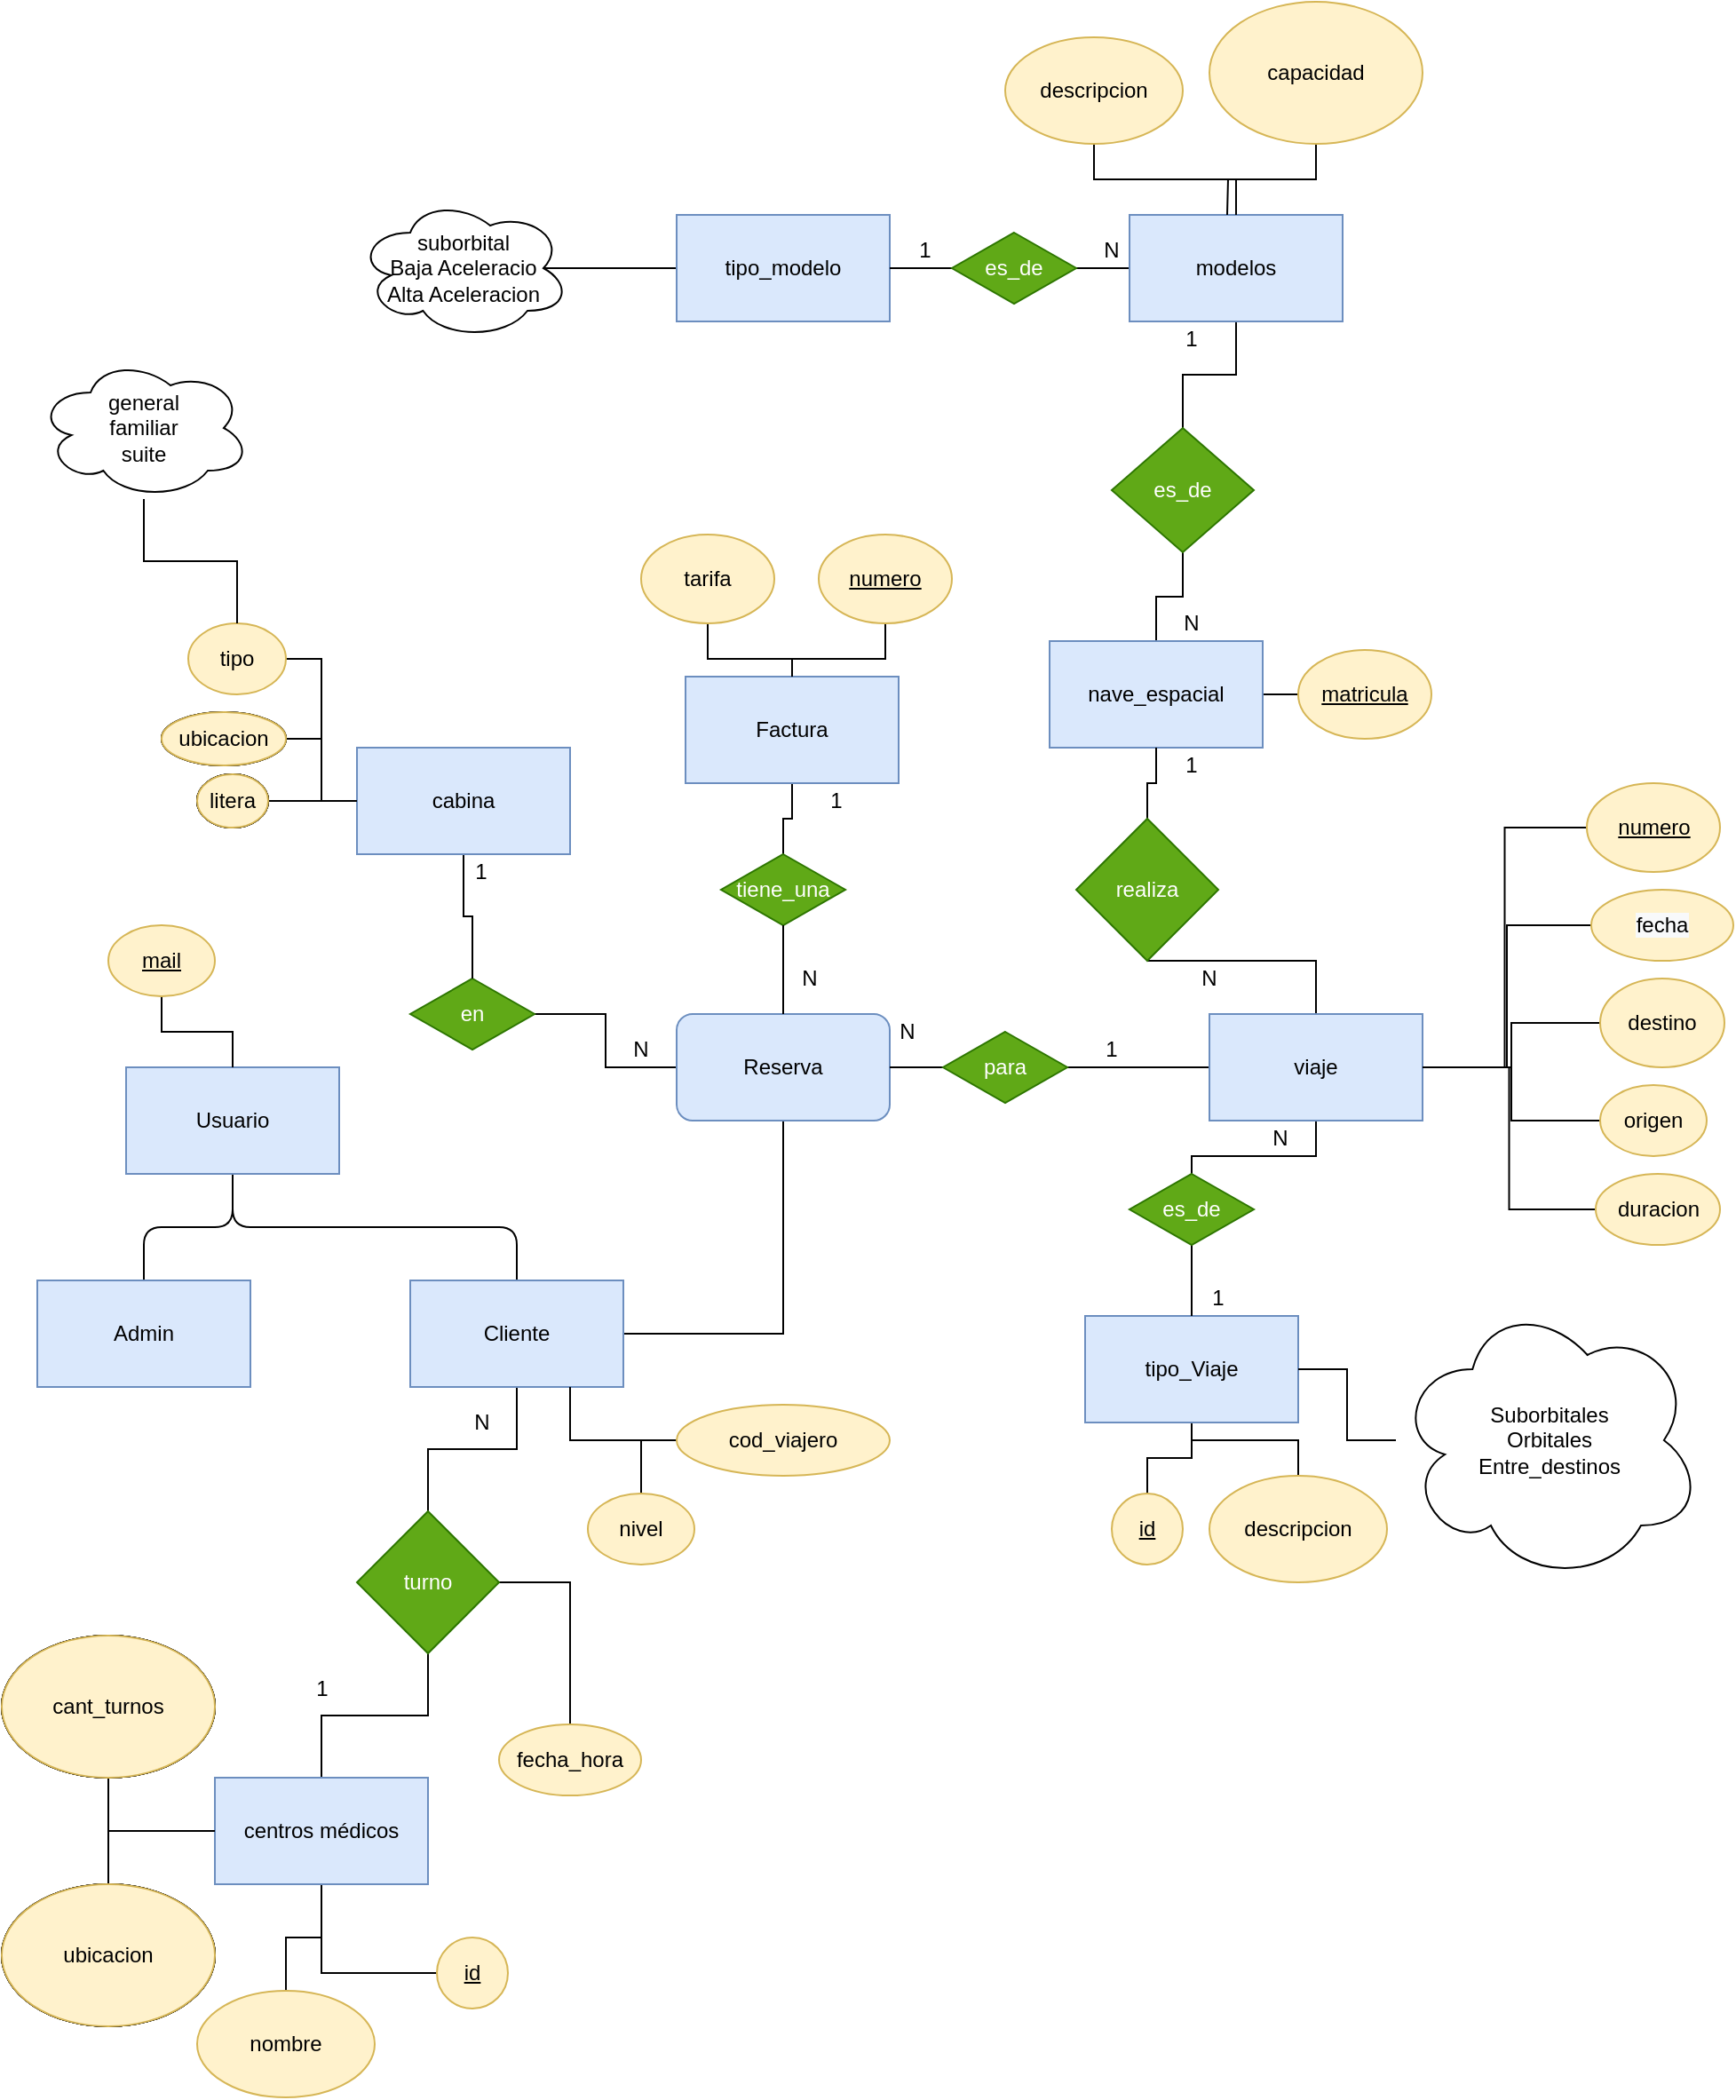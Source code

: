 <mxfile version="15.4.0" type="device"><diagram id="R2lEEEUBdFMjLlhIrx00" name="Page-1"><mxGraphModel dx="1689" dy="2289" grid="1" gridSize="10" guides="1" tooltips="1" connect="1" arrows="1" fold="1" page="1" pageScale="1" pageWidth="850" pageHeight="1100" math="0" shadow="0" extFonts="Permanent Marker^https://fonts.googleapis.com/css?family=Permanent+Marker"><root><mxCell id="0"/><mxCell id="1" parent="0"/><mxCell id="B8T8bs2UyUNcAx32hagl-4" value="Usuario" style="rounded=0;whiteSpace=wrap;html=1;" parent="1" vertex="1"><mxGeometry x="80" y="340" width="120" height="60" as="geometry"/></mxCell><mxCell id="B8T8bs2UyUNcAx32hagl-15" style="edgeStyle=orthogonalEdgeStyle;rounded=0;orthogonalLoop=1;jettySize=auto;html=1;exitX=1;exitY=0.5;exitDx=0;exitDy=0;entryX=0.5;entryY=1;entryDx=0;entryDy=0;startArrow=none;startFill=0;endArrow=none;endFill=0;" parent="1" source="B8T8bs2UyUNcAx32hagl-6" target="40-9V2PoJNubMaqAicuW-30" edge="1"><mxGeometry relative="1" as="geometry"><mxPoint x="500" y="380" as="targetPoint"/></mxGeometry></mxCell><mxCell id="B8T8bs2UyUNcAx32hagl-6" value="Cliente" style="rounded=0;whiteSpace=wrap;html=1;" parent="1" vertex="1"><mxGeometry x="240" y="460" width="120" height="60" as="geometry"/></mxCell><mxCell id="B8T8bs2UyUNcAx32hagl-7" value="Admin" style="rounded=0;whiteSpace=wrap;html=1;" parent="1" vertex="1"><mxGeometry x="30" y="460" width="120" height="60" as="geometry"/></mxCell><mxCell id="B8T8bs2UyUNcAx32hagl-9" value="" style="endArrow=none;html=1;entryX=0.5;entryY=1;entryDx=0;entryDy=0;exitX=0.5;exitY=0;exitDx=0;exitDy=0;edgeStyle=orthogonalEdgeStyle;startArrow=none;startFill=0;endFill=0;" parent="1" source="B8T8bs2UyUNcAx32hagl-6" target="B8T8bs2UyUNcAx32hagl-4" edge="1"><mxGeometry width="50" height="50" relative="1" as="geometry"><mxPoint x="380" y="460" as="sourcePoint"/><mxPoint x="430" y="410" as="targetPoint"/></mxGeometry></mxCell><mxCell id="B8T8bs2UyUNcAx32hagl-10" value="" style="endArrow=none;html=1;entryX=0.5;entryY=1;entryDx=0;entryDy=0;exitX=0.5;exitY=0;exitDx=0;exitDy=0;edgeStyle=orthogonalEdgeStyle;startArrow=none;startFill=0;endFill=0;" parent="1" source="B8T8bs2UyUNcAx32hagl-7" target="B8T8bs2UyUNcAx32hagl-4" edge="1"><mxGeometry width="50" height="50" relative="1" as="geometry"><mxPoint x="240" y="470" as="sourcePoint"/><mxPoint x="220" y="410" as="targetPoint"/></mxGeometry></mxCell><mxCell id="B8T8bs2UyUNcAx32hagl-29" style="edgeStyle=orthogonalEdgeStyle;rounded=0;orthogonalLoop=1;jettySize=auto;html=1;startArrow=none;startFill=0;endArrow=none;endFill=0;entryX=0.5;entryY=0;entryDx=0;entryDy=0;" parent="1" source="B8T8bs2UyUNcAx32hagl-28" target="40-9V2PoJNubMaqAicuW-36" edge="1"><mxGeometry relative="1" as="geometry"><mxPoint x="660" y="70" as="targetPoint"/></mxGeometry></mxCell><mxCell id="B8T8bs2UyUNcAx32hagl-30" style="edgeStyle=orthogonalEdgeStyle;rounded=0;orthogonalLoop=1;jettySize=auto;html=1;entryX=0.5;entryY=1;entryDx=0;entryDy=0;startArrow=none;startFill=0;endArrow=none;endFill=0;" parent="1" source="B8T8bs2UyUNcAx32hagl-28" target="B8T8bs2UyUNcAx32hagl-26" edge="1"><mxGeometry relative="1" as="geometry"/></mxCell><mxCell id="B8T8bs2UyUNcAx32hagl-28" value="es_de" style="rhombus;whiteSpace=wrap;html=1;fillColor=#60a917;strokeColor=#2D7600;fontColor=#ffffff;" parent="1" vertex="1"><mxGeometry x="635" y="-20" width="80" height="70" as="geometry"/></mxCell><mxCell id="B8T8bs2UyUNcAx32hagl-31" value="N" style="text;html=1;strokeColor=none;fillColor=none;align=center;verticalAlign=middle;whiteSpace=wrap;rounded=0;" parent="1" vertex="1"><mxGeometry x="660" y="80" width="40" height="20" as="geometry"/></mxCell><mxCell id="40-9V2PoJNubMaqAicuW-154" value="N" style="text;html=1;strokeColor=none;fillColor=none;align=center;verticalAlign=middle;whiteSpace=wrap;rounded=0;" vertex="1" parent="1"><mxGeometry x="670" y="280" width="40" height="20" as="geometry"/></mxCell><mxCell id="40-9V2PoJNubMaqAicuW-190" value="N" style="text;html=1;strokeColor=none;fillColor=none;align=center;verticalAlign=middle;whiteSpace=wrap;rounded=0;" vertex="1" parent="1"><mxGeometry x="350" y="320" width="40" height="20" as="geometry"/></mxCell><mxCell id="40-9V2PoJNubMaqAicuW-171" value="N" style="text;html=1;strokeColor=none;fillColor=none;align=center;verticalAlign=middle;whiteSpace=wrap;rounded=0;" vertex="1" parent="1"><mxGeometry x="500" y="310" width="40" height="20" as="geometry"/></mxCell><mxCell id="40-9V2PoJNubMaqAicuW-165" value="N" style="text;html=1;strokeColor=none;fillColor=none;align=center;verticalAlign=middle;whiteSpace=wrap;rounded=0;" vertex="1" parent="1"><mxGeometry x="710" y="370" width="40" height="20" as="geometry"/></mxCell><mxCell id="40-9V2PoJNubMaqAicuW-155" value="1" style="text;html=1;strokeColor=none;fillColor=none;align=center;verticalAlign=middle;whiteSpace=wrap;rounded=0;" vertex="1" parent="1"><mxGeometry x="660" y="160" width="40" height="20" as="geometry"/></mxCell><mxCell id="40-9V2PoJNubMaqAicuW-166" value="1" style="text;html=1;strokeColor=none;fillColor=none;align=center;verticalAlign=middle;whiteSpace=wrap;rounded=0;" vertex="1" parent="1"><mxGeometry x="675" y="460" width="40" height="20" as="geometry"/></mxCell><mxCell id="40-9V2PoJNubMaqAicuW-172" value="1" style="text;html=1;strokeColor=none;fillColor=none;align=center;verticalAlign=middle;whiteSpace=wrap;rounded=0;" vertex="1" parent="1"><mxGeometry x="615" y="320" width="40" height="20" as="geometry"/></mxCell><mxCell id="40-9V2PoJNubMaqAicuW-152" value="1" style="text;html=1;strokeColor=none;fillColor=none;align=center;verticalAlign=middle;whiteSpace=wrap;rounded=0;" vertex="1" parent="1"><mxGeometry x="510" y="-130" width="40" height="20" as="geometry"/></mxCell><mxCell id="B8T8bs2UyUNcAx32hagl-51" value="ubicacion" style="ellipse;whiteSpace=wrap;html=1;" parent="1" vertex="1"><mxGeometry x="10" y="800" width="120" height="80" as="geometry"/></mxCell><mxCell id="B8T8bs2UyUNcAx32hagl-52" value="cant_turnos" style="ellipse;whiteSpace=wrap;html=1;" parent="1" vertex="1"><mxGeometry x="10" y="660" width="120" height="80" as="geometry"/></mxCell><mxCell id="B8T8bs2UyUNcAx32hagl-56" style="edgeStyle=orthogonalEdgeStyle;rounded=0;orthogonalLoop=1;jettySize=auto;html=1;entryX=0.5;entryY=1;entryDx=0;entryDy=0;startArrow=none;startFill=0;endArrow=none;endFill=0;exitX=0.5;exitY=0;exitDx=0;exitDy=0;" parent="1" source="40-9V2PoJNubMaqAicuW-109" target="B8T8bs2UyUNcAx32hagl-6" edge="1"><mxGeometry relative="1" as="geometry"><mxPoint x="280" y="620" as="sourcePoint"/></mxGeometry></mxCell><mxCell id="B8T8bs2UyUNcAx32hagl-57" style="edgeStyle=orthogonalEdgeStyle;rounded=0;orthogonalLoop=1;jettySize=auto;html=1;startArrow=none;startFill=0;endArrow=none;endFill=0;entryX=0.5;entryY=0;entryDx=0;entryDy=0;exitX=0.5;exitY=1;exitDx=0;exitDy=0;" parent="1" source="40-9V2PoJNubMaqAicuW-109" target="40-9V2PoJNubMaqAicuW-24" edge="1"><mxGeometry relative="1" as="geometry"><mxPoint x="280" y="700" as="sourcePoint"/><mxPoint x="220" y="740" as="targetPoint"/></mxGeometry></mxCell><mxCell id="B8T8bs2UyUNcAx32hagl-62" style="edgeStyle=orthogonalEdgeStyle;rounded=0;orthogonalLoop=1;jettySize=auto;html=1;entryX=0.75;entryY=1;entryDx=0;entryDy=0;startArrow=none;startFill=0;endArrow=none;endFill=0;exitX=0.5;exitY=0;exitDx=0;exitDy=0;" parent="1" source="40-9V2PoJNubMaqAicuW-100" target="B8T8bs2UyUNcAx32hagl-6" edge="1"><mxGeometry relative="1" as="geometry"><mxPoint x="385" y="600" as="sourcePoint"/></mxGeometry></mxCell><mxCell id="40-9V2PoJNubMaqAicuW-175" style="edgeStyle=orthogonalEdgeStyle;rounded=0;orthogonalLoop=1;jettySize=auto;html=1;entryX=0.5;entryY=1;entryDx=0;entryDy=0;startArrow=none;startFill=0;endArrow=none;endFill=0;" edge="1" parent="1" source="40-9V2PoJNubMaqAicuW-173" target="40-9V2PoJNubMaqAicuW-32"><mxGeometry relative="1" as="geometry"/></mxCell><mxCell id="40-9V2PoJNubMaqAicuW-173" value="descripcion" style="ellipse;whiteSpace=wrap;html=1;fillColor=#fff2cc;strokeColor=#d6b656;" vertex="1" parent="1"><mxGeometry x="690" y="570" width="100" height="60" as="geometry"/></mxCell><mxCell id="40-9V2PoJNubMaqAicuW-178" style="edgeStyle=orthogonalEdgeStyle;rounded=0;orthogonalLoop=1;jettySize=auto;html=1;entryX=0.5;entryY=1;entryDx=0;entryDy=0;startArrow=none;startFill=0;endArrow=none;endFill=0;" edge="1" parent="1" source="40-9V2PoJNubMaqAicuW-177" target="40-9V2PoJNubMaqAicuW-24"><mxGeometry relative="1" as="geometry"/></mxCell><mxCell id="40-9V2PoJNubMaqAicuW-177" value="nombre" style="ellipse;whiteSpace=wrap;html=1;fillColor=#fff2cc;strokeColor=#d6b656;" vertex="1" parent="1"><mxGeometry x="120" y="860" width="100" height="60" as="geometry"/></mxCell><mxCell id="40-9V2PoJNubMaqAicuW-176" style="edgeStyle=orthogonalEdgeStyle;rounded=0;orthogonalLoop=1;jettySize=auto;html=1;entryX=0.5;entryY=1;entryDx=0;entryDy=0;startArrow=none;startFill=0;endArrow=none;endFill=0;" edge="1" parent="1" source="40-9V2PoJNubMaqAicuW-174" target="40-9V2PoJNubMaqAicuW-32"><mxGeometry relative="1" as="geometry"/></mxCell><mxCell id="40-9V2PoJNubMaqAicuW-174" value="id" style="ellipse;whiteSpace=wrap;html=1;fillColor=#fff2cc;strokeColor=#d6b656;fontStyle=4" vertex="1" parent="1"><mxGeometry x="635" y="580" width="40" height="40" as="geometry"/></mxCell><mxCell id="40-9V2PoJNubMaqAicuW-180" style="edgeStyle=orthogonalEdgeStyle;rounded=0;orthogonalLoop=1;jettySize=auto;html=1;entryX=0.5;entryY=1;entryDx=0;entryDy=0;startArrow=none;startFill=0;endArrow=none;endFill=0;" edge="1" parent="1" source="40-9V2PoJNubMaqAicuW-179" target="40-9V2PoJNubMaqAicuW-24"><mxGeometry relative="1" as="geometry"/></mxCell><mxCell id="40-9V2PoJNubMaqAicuW-179" value="id" style="ellipse;whiteSpace=wrap;html=1;fillColor=#fff2cc;strokeColor=#d6b656;fontStyle=4" vertex="1" parent="1"><mxGeometry x="255" y="830" width="40" height="40" as="geometry"/></mxCell><mxCell id="40-9V2PoJNubMaqAicuW-116" style="edgeStyle=orthogonalEdgeStyle;rounded=0;orthogonalLoop=1;jettySize=auto;html=1;entryX=1;entryY=0.5;entryDx=0;entryDy=0;startArrow=none;startFill=0;endArrow=none;endFill=0;" edge="1" parent="1" source="B8T8bs2UyUNcAx32hagl-77" target="40-9V2PoJNubMaqAicuW-36"><mxGeometry relative="1" as="geometry"/></mxCell><mxCell id="B8T8bs2UyUNcAx32hagl-77" value="matricula" style="ellipse;whiteSpace=wrap;html=1;fontStyle=4;fillColor=#fff2cc;strokeColor=#d6b656;" parent="1" vertex="1"><mxGeometry x="740" y="105" width="75" height="50" as="geometry"/></mxCell><mxCell id="40-9V2PoJNubMaqAicuW-22" value="Admin" style="rounded=0;whiteSpace=wrap;html=1;" vertex="1" parent="1"><mxGeometry x="30" y="460" width="120" height="60" as="geometry"/></mxCell><mxCell id="40-9V2PoJNubMaqAicuW-23" value="Cliente" style="rounded=0;whiteSpace=wrap;html=1;" vertex="1" parent="1"><mxGeometry x="240" y="460" width="120" height="60" as="geometry"/></mxCell><mxCell id="40-9V2PoJNubMaqAicuW-24" value="&#10;&#10;centros médicos&#10;&#10;" style="rounded=0;whiteSpace=wrap;html=1;fillColor=#dae8fc;strokeColor=#6c8ebf;" vertex="1" parent="1"><mxGeometry x="130" y="740" width="120" height="60" as="geometry"/></mxCell><mxCell id="40-9V2PoJNubMaqAicuW-25" value="Admin" style="rounded=0;whiteSpace=wrap;html=1;fillColor=#dae8fc;strokeColor=#6c8ebf;" vertex="1" parent="1"><mxGeometry x="30" y="460" width="120" height="60" as="geometry"/></mxCell><mxCell id="40-9V2PoJNubMaqAicuW-26" value="Cliente" style="rounded=0;whiteSpace=wrap;html=1;fillColor=#dae8fc;strokeColor=#6c8ebf;" vertex="1" parent="1"><mxGeometry x="240" y="460" width="120" height="60" as="geometry"/></mxCell><mxCell id="40-9V2PoJNubMaqAicuW-27" value="Usuario" style="rounded=0;whiteSpace=wrap;html=1;fillColor=#dae8fc;strokeColor=#6c8ebf;" vertex="1" parent="1"><mxGeometry x="80" y="340" width="120" height="60" as="geometry"/></mxCell><mxCell id="40-9V2PoJNubMaqAicuW-162" style="edgeStyle=orthogonalEdgeStyle;rounded=0;orthogonalLoop=1;jettySize=auto;html=1;entryX=0.875;entryY=0.5;entryDx=0;entryDy=0;entryPerimeter=0;startArrow=none;startFill=0;endArrow=none;endFill=0;" edge="1" parent="1" source="40-9V2PoJNubMaqAicuW-147" target="40-9V2PoJNubMaqAicuW-161"><mxGeometry relative="1" as="geometry"/></mxCell><mxCell id="40-9V2PoJNubMaqAicuW-147" value="tipo_modelo" style="rounded=0;whiteSpace=wrap;html=1;fillColor=#dae8fc;strokeColor=#6c8ebf;" vertex="1" parent="1"><mxGeometry x="390" y="-140" width="120" height="60" as="geometry"/></mxCell><mxCell id="40-9V2PoJNubMaqAicuW-189" style="edgeStyle=orthogonalEdgeStyle;rounded=0;orthogonalLoop=1;jettySize=auto;html=1;startArrow=none;startFill=0;endArrow=none;endFill=0;" edge="1" parent="1" source="40-9V2PoJNubMaqAicuW-30" target="40-9V2PoJNubMaqAicuW-187"><mxGeometry relative="1" as="geometry"/></mxCell><mxCell id="40-9V2PoJNubMaqAicuW-30" value="Reserva" style="rounded=1;whiteSpace=wrap;html=1;fillColor=#dae8fc;strokeColor=#6c8ebf;" vertex="1" parent="1"><mxGeometry x="390" y="310" width="120" height="60" as="geometry"/></mxCell><mxCell id="40-9V2PoJNubMaqAicuW-32" value="tipo_Viaje" style="rounded=0;whiteSpace=wrap;html=1;fillColor=#dae8fc;strokeColor=#6c8ebf;" vertex="1" parent="1"><mxGeometry x="620" y="480" width="120" height="60" as="geometry"/></mxCell><mxCell id="40-9V2PoJNubMaqAicuW-36" value="nave_espacial" style="rounded=0;whiteSpace=wrap;html=1;fillColor=#dae8fc;strokeColor=#6c8ebf;" vertex="1" parent="1"><mxGeometry x="600" y="100" width="120" height="60" as="geometry"/></mxCell><mxCell id="40-9V2PoJNubMaqAicuW-52" value="cant_turnos" style="ellipse;whiteSpace=wrap;html=1;" vertex="1" parent="1"><mxGeometry x="10" y="660" width="120" height="80" as="geometry"/></mxCell><mxCell id="40-9V2PoJNubMaqAicuW-53" value="ubicacion" style="ellipse;whiteSpace=wrap;html=1;" vertex="1" parent="1"><mxGeometry x="10" y="800" width="120" height="80" as="geometry"/></mxCell><mxCell id="40-9V2PoJNubMaqAicuW-64" value="cant_turnos" style="ellipse;whiteSpace=wrap;html=1;" vertex="1" parent="1"><mxGeometry x="10" y="660" width="120" height="80" as="geometry"/></mxCell><mxCell id="40-9V2PoJNubMaqAicuW-65" value="ubicacion" style="ellipse;whiteSpace=wrap;html=1;" vertex="1" parent="1"><mxGeometry x="10" y="800" width="120" height="80" as="geometry"/></mxCell><mxCell id="40-9V2PoJNubMaqAicuW-76" value="cant_turnos" style="ellipse;whiteSpace=wrap;html=1;" vertex="1" parent="1"><mxGeometry x="10" y="660" width="120" height="80" as="geometry"/></mxCell><mxCell id="40-9V2PoJNubMaqAicuW-77" value="ubicacion" style="ellipse;whiteSpace=wrap;html=1;" vertex="1" parent="1"><mxGeometry x="10" y="800" width="120" height="80" as="geometry"/></mxCell><mxCell id="40-9V2PoJNubMaqAicuW-89" value="cant_turnos" style="ellipse;whiteSpace=wrap;html=1;" vertex="1" parent="1"><mxGeometry x="10" y="660" width="120" height="80" as="geometry"/></mxCell><mxCell id="40-9V2PoJNubMaqAicuW-90" value="ubicacion" style="ellipse;whiteSpace=wrap;html=1;" vertex="1" parent="1"><mxGeometry x="10" y="800" width="120" height="80" as="geometry"/></mxCell><mxCell id="40-9V2PoJNubMaqAicuW-126" style="edgeStyle=orthogonalEdgeStyle;rounded=0;orthogonalLoop=1;jettySize=auto;html=1;entryX=1;entryY=0.5;entryDx=0;entryDy=0;startArrow=none;startFill=0;endArrow=none;endFill=0;" edge="1" parent="1" source="40-9V2PoJNubMaqAicuW-99" target="40-9V2PoJNubMaqAicuW-109"><mxGeometry relative="1" as="geometry"/></mxCell><mxCell id="40-9V2PoJNubMaqAicuW-99" value="fecha_hora" style="ellipse;whiteSpace=wrap;html=1;fillColor=#fff2cc;strokeColor=#d6b656;" vertex="1" parent="1"><mxGeometry x="290" y="710" width="80" height="40" as="geometry"/></mxCell><mxCell id="40-9V2PoJNubMaqAicuW-100" value="nivel" style="ellipse;whiteSpace=wrap;html=1;fillColor=#fff2cc;strokeColor=#d6b656;" vertex="1" parent="1"><mxGeometry x="340" y="580" width="60" height="40" as="geometry"/></mxCell><mxCell id="40-9V2PoJNubMaqAicuW-127" style="edgeStyle=orthogonalEdgeStyle;rounded=0;orthogonalLoop=1;jettySize=auto;html=1;entryX=0.75;entryY=1;entryDx=0;entryDy=0;startArrow=none;startFill=0;endArrow=none;endFill=0;" edge="1" parent="1" source="40-9V2PoJNubMaqAicuW-101" target="40-9V2PoJNubMaqAicuW-26"><mxGeometry relative="1" as="geometry"/></mxCell><mxCell id="40-9V2PoJNubMaqAicuW-101" value="cod_viajero" style="ellipse;whiteSpace=wrap;html=1;fillColor=#fff2cc;strokeColor=#d6b656;" vertex="1" parent="1"><mxGeometry x="390" y="530" width="120" height="40" as="geometry"/></mxCell><mxCell id="40-9V2PoJNubMaqAicuW-123" style="edgeStyle=orthogonalEdgeStyle;rounded=0;orthogonalLoop=1;jettySize=auto;html=1;entryX=0;entryY=0.5;entryDx=0;entryDy=0;startArrow=none;startFill=0;endArrow=none;endFill=0;" edge="1" parent="1" source="40-9V2PoJNubMaqAicuW-102" target="40-9V2PoJNubMaqAicuW-24"><mxGeometry relative="1" as="geometry"/></mxCell><mxCell id="40-9V2PoJNubMaqAicuW-102" value="cant_turnos" style="ellipse;whiteSpace=wrap;html=1;fillColor=#fff2cc;strokeColor=#d6b656;" vertex="1" parent="1"><mxGeometry x="10" y="660" width="120" height="80" as="geometry"/></mxCell><mxCell id="40-9V2PoJNubMaqAicuW-122" style="edgeStyle=orthogonalEdgeStyle;rounded=0;orthogonalLoop=1;jettySize=auto;html=1;entryX=0;entryY=0.5;entryDx=0;entryDy=0;startArrow=none;startFill=0;endArrow=none;endFill=0;" edge="1" parent="1" source="40-9V2PoJNubMaqAicuW-103" target="40-9V2PoJNubMaqAicuW-24"><mxGeometry relative="1" as="geometry"/></mxCell><mxCell id="40-9V2PoJNubMaqAicuW-103" value="ubicacion" style="ellipse;whiteSpace=wrap;html=1;fillColor=#fff2cc;strokeColor=#d6b656;" vertex="1" parent="1"><mxGeometry x="10" y="800" width="120" height="80" as="geometry"/></mxCell><mxCell id="40-9V2PoJNubMaqAicuW-128" style="edgeStyle=orthogonalEdgeStyle;rounded=0;orthogonalLoop=1;jettySize=auto;html=1;startArrow=none;startFill=0;endArrow=none;endFill=0;" edge="1" parent="1" source="40-9V2PoJNubMaqAicuW-104" target="40-9V2PoJNubMaqAicuW-27"><mxGeometry relative="1" as="geometry"/></mxCell><mxCell id="40-9V2PoJNubMaqAicuW-104" value="mail" style="ellipse;whiteSpace=wrap;html=1;fillColor=#fff2cc;strokeColor=#d6b656;fontStyle=4" vertex="1" parent="1"><mxGeometry x="70" y="260" width="60" height="40" as="geometry"/></mxCell><mxCell id="40-9V2PoJNubMaqAicuW-109" value="turno" style="rhombus;whiteSpace=wrap;html=1;fillColor=#60a917;strokeColor=#2D7600;fontColor=#ffffff;" vertex="1" parent="1"><mxGeometry x="210" y="590" width="80" height="80" as="geometry"/></mxCell><mxCell id="40-9V2PoJNubMaqAicuW-143" style="edgeStyle=orthogonalEdgeStyle;rounded=0;orthogonalLoop=1;jettySize=auto;html=1;entryX=0.5;entryY=1;entryDx=0;entryDy=0;startArrow=none;startFill=0;endArrow=none;endFill=0;" edge="1" parent="1" source="40-9V2PoJNubMaqAicuW-110" target="40-9V2PoJNubMaqAicuW-31"><mxGeometry relative="1" as="geometry"><Array as="points"><mxPoint x="680" y="390"/><mxPoint x="750" y="390"/></Array></mxGeometry></mxCell><mxCell id="40-9V2PoJNubMaqAicuW-145" style="edgeStyle=orthogonalEdgeStyle;rounded=0;orthogonalLoop=1;jettySize=auto;html=1;entryX=0.5;entryY=0;entryDx=0;entryDy=0;startArrow=none;startFill=0;endArrow=none;endFill=0;" edge="1" parent="1" source="40-9V2PoJNubMaqAicuW-110" target="40-9V2PoJNubMaqAicuW-32"><mxGeometry relative="1" as="geometry"/></mxCell><mxCell id="40-9V2PoJNubMaqAicuW-110" value="es_de" style="rhombus;whiteSpace=wrap;html=1;fillColor=#60a917;strokeColor=#2D7600;fontColor=#ffffff;" vertex="1" parent="1"><mxGeometry x="645" y="400" width="70" height="40" as="geometry"/></mxCell><mxCell id="40-9V2PoJNubMaqAicuW-194" style="edgeStyle=orthogonalEdgeStyle;rounded=0;orthogonalLoop=1;jettySize=auto;html=1;entryX=0.5;entryY=1;entryDx=0;entryDy=0;startArrow=none;startFill=0;endArrow=none;endFill=0;" edge="1" parent="1" source="40-9V2PoJNubMaqAicuW-193" target="40-9V2PoJNubMaqAicuW-29"><mxGeometry relative="1" as="geometry"/></mxCell><mxCell id="40-9V2PoJNubMaqAicuW-193" value="tiene_una" style="rhombus;whiteSpace=wrap;html=1;fillColor=#60a917;strokeColor=#2D7600;fontColor=#ffffff;" vertex="1" parent="1"><mxGeometry x="415" y="220" width="70" height="40" as="geometry"/></mxCell><mxCell id="40-9V2PoJNubMaqAicuW-187" value="en" style="rhombus;whiteSpace=wrap;html=1;fillColor=#60a917;strokeColor=#2D7600;fontColor=#ffffff;" vertex="1" parent="1"><mxGeometry x="240" y="290" width="70" height="40" as="geometry"/></mxCell><mxCell id="40-9V2PoJNubMaqAicuW-168" style="edgeStyle=orthogonalEdgeStyle;rounded=0;orthogonalLoop=1;jettySize=auto;html=1;entryX=1;entryY=0.5;entryDx=0;entryDy=0;startArrow=none;startFill=0;endArrow=none;endFill=0;" edge="1" parent="1" source="40-9V2PoJNubMaqAicuW-167" target="40-9V2PoJNubMaqAicuW-30"><mxGeometry relative="1" as="geometry"/></mxCell><mxCell id="40-9V2PoJNubMaqAicuW-170" style="edgeStyle=orthogonalEdgeStyle;rounded=0;orthogonalLoop=1;jettySize=auto;html=1;entryX=0;entryY=0.5;entryDx=0;entryDy=0;startArrow=none;startFill=0;endArrow=none;endFill=0;" edge="1" parent="1" source="40-9V2PoJNubMaqAicuW-167" target="40-9V2PoJNubMaqAicuW-31"><mxGeometry relative="1" as="geometry"/></mxCell><mxCell id="40-9V2PoJNubMaqAicuW-167" value="para" style="rhombus;whiteSpace=wrap;html=1;fillColor=#60a917;strokeColor=#2D7600;fontColor=#ffffff;" vertex="1" parent="1"><mxGeometry x="540" y="320" width="70" height="40" as="geometry"/></mxCell><mxCell id="40-9V2PoJNubMaqAicuW-149" style="edgeStyle=orthogonalEdgeStyle;rounded=0;orthogonalLoop=1;jettySize=auto;html=1;entryX=0;entryY=0.5;entryDx=0;entryDy=0;startArrow=none;startFill=0;endArrow=none;endFill=0;" edge="1" parent="1" source="40-9V2PoJNubMaqAicuW-148" target="B8T8bs2UyUNcAx32hagl-26"><mxGeometry relative="1" as="geometry"/></mxCell><mxCell id="40-9V2PoJNubMaqAicuW-150" style="edgeStyle=orthogonalEdgeStyle;rounded=0;orthogonalLoop=1;jettySize=auto;html=1;startArrow=none;startFill=0;endArrow=none;endFill=0;" edge="1" parent="1" source="40-9V2PoJNubMaqAicuW-148" target="40-9V2PoJNubMaqAicuW-147"><mxGeometry relative="1" as="geometry"/></mxCell><mxCell id="40-9V2PoJNubMaqAicuW-148" value="es_de" style="rhombus;whiteSpace=wrap;html=1;fillColor=#60a917;strokeColor=#2D7600;fontColor=#ffffff;" vertex="1" parent="1"><mxGeometry x="545" y="-130" width="70" height="40" as="geometry"/></mxCell><mxCell id="40-9V2PoJNubMaqAicuW-114" style="edgeStyle=orthogonalEdgeStyle;rounded=0;orthogonalLoop=1;jettySize=auto;html=1;entryX=0.5;entryY=0;entryDx=0;entryDy=0;startArrow=none;startFill=0;endArrow=none;endFill=0;" edge="1" parent="1" source="40-9V2PoJNubMaqAicuW-111" target="40-9V2PoJNubMaqAicuW-31"><mxGeometry relative="1" as="geometry"><Array as="points"><mxPoint x="750" y="280"/></Array></mxGeometry></mxCell><mxCell id="40-9V2PoJNubMaqAicuW-115" style="edgeStyle=orthogonalEdgeStyle;rounded=0;orthogonalLoop=1;jettySize=auto;html=1;entryX=0.5;entryY=1;entryDx=0;entryDy=0;startArrow=none;startFill=0;endArrow=none;endFill=0;" edge="1" parent="1" source="40-9V2PoJNubMaqAicuW-111" target="40-9V2PoJNubMaqAicuW-36"><mxGeometry relative="1" as="geometry"/></mxCell><mxCell id="40-9V2PoJNubMaqAicuW-111" value="realiza" style="rhombus;whiteSpace=wrap;html=1;fillColor=#60a917;strokeColor=#2D7600;fontColor=#ffffff;" vertex="1" parent="1"><mxGeometry x="615" y="200" width="80" height="80" as="geometry"/></mxCell><mxCell id="40-9V2PoJNubMaqAicuW-124" value="1" style="text;html=1;align=center;verticalAlign=middle;resizable=0;points=[];autosize=1;strokeColor=none;fillColor=none;" vertex="1" parent="1"><mxGeometry x="180" y="680" width="20" height="20" as="geometry"/></mxCell><mxCell id="40-9V2PoJNubMaqAicuW-125" value="N" style="text;html=1;align=center;verticalAlign=middle;resizable=0;points=[];autosize=1;strokeColor=none;fillColor=none;" vertex="1" parent="1"><mxGeometry x="270" y="530" width="20" height="20" as="geometry"/></mxCell><mxCell id="40-9V2PoJNubMaqAicuW-161" value="suborbital&lt;br&gt;Baja Aceleracio&lt;br&gt;Alta Aceleracion" style="ellipse;shape=cloud;whiteSpace=wrap;html=1;fillColor=#FFFFFF;" vertex="1" parent="1"><mxGeometry x="210" y="-150" width="120" height="80" as="geometry"/></mxCell><mxCell id="40-9V2PoJNubMaqAicuW-164" style="edgeStyle=orthogonalEdgeStyle;rounded=0;orthogonalLoop=1;jettySize=auto;html=1;startArrow=none;startFill=0;endArrow=none;endFill=0;" edge="1" parent="1" source="40-9V2PoJNubMaqAicuW-163" target="40-9V2PoJNubMaqAicuW-32"><mxGeometry relative="1" as="geometry"/></mxCell><mxCell id="40-9V2PoJNubMaqAicuW-163" value="Suborbitales&lt;br&gt;Orbitales&lt;br&gt;Entre_destinos" style="ellipse;shape=cloud;whiteSpace=wrap;html=1;fillColor=#FFFFFF;" vertex="1" parent="1"><mxGeometry x="795" y="470" width="172.5" height="160" as="geometry"/></mxCell><mxCell id="40-9V2PoJNubMaqAicuW-188" style="edgeStyle=orthogonalEdgeStyle;rounded=0;orthogonalLoop=1;jettySize=auto;html=1;startArrow=none;startFill=0;endArrow=none;endFill=0;" edge="1" parent="1" source="40-9V2PoJNubMaqAicuW-28" target="40-9V2PoJNubMaqAicuW-187"><mxGeometry relative="1" as="geometry"/></mxCell><mxCell id="40-9V2PoJNubMaqAicuW-195" value="N" style="text;html=1;strokeColor=none;fillColor=none;align=center;verticalAlign=middle;whiteSpace=wrap;rounded=0;" vertex="1" parent="1"><mxGeometry x="445" y="280" width="40" height="20" as="geometry"/></mxCell><mxCell id="40-9V2PoJNubMaqAicuW-197" value="" style="edgeStyle=orthogonalEdgeStyle;rounded=0;orthogonalLoop=1;jettySize=auto;html=1;exitX=0.5;exitY=0;exitDx=0;exitDy=0;startArrow=none;startFill=0;endArrow=none;endFill=0;entryX=0.5;entryY=1;entryDx=0;entryDy=0;" edge="1" parent="1" source="40-9V2PoJNubMaqAicuW-30" target="40-9V2PoJNubMaqAicuW-193"><mxGeometry relative="1" as="geometry"><mxPoint x="450" y="310" as="sourcePoint"/><mxPoint x="450" y="260" as="targetPoint"/></mxGeometry></mxCell><mxCell id="40-9V2PoJNubMaqAicuW-198" value="" style="group" vertex="1" connectable="0" parent="1"><mxGeometry x="370" y="40" width="175" height="170" as="geometry"/></mxCell><mxCell id="40-9V2PoJNubMaqAicuW-196" value="1" style="text;html=1;strokeColor=none;fillColor=none;align=center;verticalAlign=middle;whiteSpace=wrap;rounded=0;" vertex="1" parent="40-9V2PoJNubMaqAicuW-198"><mxGeometry x="90" y="140" width="40" height="20" as="geometry"/></mxCell><mxCell id="40-9V2PoJNubMaqAicuW-29" value="Factura" style="rounded=0;whiteSpace=wrap;html=1;fillColor=#dae8fc;strokeColor=#6c8ebf;" vertex="1" parent="40-9V2PoJNubMaqAicuW-198"><mxGeometry x="25" y="80" width="120" height="60" as="geometry"/></mxCell><mxCell id="40-9V2PoJNubMaqAicuW-129" style="edgeStyle=orthogonalEdgeStyle;rounded=0;orthogonalLoop=1;jettySize=auto;html=1;entryX=0.5;entryY=0;entryDx=0;entryDy=0;startArrow=none;startFill=0;endArrow=none;endFill=0;" edge="1" parent="40-9V2PoJNubMaqAicuW-198" source="40-9V2PoJNubMaqAicuW-108" target="40-9V2PoJNubMaqAicuW-29"><mxGeometry as="geometry"/></mxCell><mxCell id="40-9V2PoJNubMaqAicuW-108" value="tarifa" style="ellipse;whiteSpace=wrap;html=1;rounded=0;fillColor=#fff2cc;strokeColor=#d6b656;" vertex="1" parent="40-9V2PoJNubMaqAicuW-198"><mxGeometry width="75" height="50" as="geometry"/></mxCell><mxCell id="40-9V2PoJNubMaqAicuW-134" style="edgeStyle=orthogonalEdgeStyle;rounded=0;orthogonalLoop=1;jettySize=auto;html=1;entryX=0.5;entryY=0;entryDx=0;entryDy=0;startArrow=none;startFill=0;endArrow=none;endFill=0;" edge="1" parent="40-9V2PoJNubMaqAicuW-198" source="40-9V2PoJNubMaqAicuW-133" target="40-9V2PoJNubMaqAicuW-29"><mxGeometry as="geometry"/></mxCell><mxCell id="40-9V2PoJNubMaqAicuW-133" value="numero" style="ellipse;whiteSpace=wrap;html=1;rounded=0;fillColor=#fff2cc;strokeColor=#d6b656;fontStyle=4" vertex="1" parent="40-9V2PoJNubMaqAicuW-198"><mxGeometry x="100" width="75" height="50" as="geometry"/></mxCell><mxCell id="40-9V2PoJNubMaqAicuW-199" value="" style="group" vertex="1" connectable="0" parent="1"><mxGeometry x="30" y="-60" width="300" height="300" as="geometry"/></mxCell><mxCell id="40-9V2PoJNubMaqAicuW-191" value="1" style="text;html=1;strokeColor=none;fillColor=none;align=center;verticalAlign=middle;whiteSpace=wrap;rounded=0;" vertex="1" parent="40-9V2PoJNubMaqAicuW-199"><mxGeometry x="230" y="280" width="40" height="20" as="geometry"/></mxCell><mxCell id="B8T8bs2UyUNcAx32hagl-100" value="ubicacion" style="ellipse;whiteSpace=wrap;html=1;" parent="40-9V2PoJNubMaqAicuW-199" vertex="1"><mxGeometry x="70" y="200" width="70" height="30" as="geometry"/></mxCell><mxCell id="B8T8bs2UyUNcAx32hagl-101" value="litera" style="ellipse;whiteSpace=wrap;html=1;" parent="40-9V2PoJNubMaqAicuW-199" vertex="1"><mxGeometry x="90" y="235" width="40" height="30" as="geometry"/></mxCell><mxCell id="B8T8bs2UyUNcAx32hagl-95" value="cabina" style="rounded=0;whiteSpace=wrap;html=1;" parent="40-9V2PoJNubMaqAicuW-199" vertex="1"><mxGeometry x="180" y="220" width="120" height="60" as="geometry"/></mxCell><mxCell id="B8T8bs2UyUNcAx32hagl-103" style="edgeStyle=orthogonalEdgeStyle;rounded=0;orthogonalLoop=1;jettySize=auto;html=1;entryX=0;entryY=0.5;entryDx=0;entryDy=0;exitX=1;exitY=0.5;exitDx=0;exitDy=0;startArrow=none;startFill=0;endArrow=none;endFill=0;" parent="40-9V2PoJNubMaqAicuW-199" source="B8T8bs2UyUNcAx32hagl-100" target="B8T8bs2UyUNcAx32hagl-95" edge="1"><mxGeometry as="geometry"><mxPoint x="142.5" y="275" as="sourcePoint"/></mxGeometry></mxCell><mxCell id="B8T8bs2UyUNcAx32hagl-105" value="" style="edgeStyle=orthogonalEdgeStyle;rounded=0;orthogonalLoop=1;jettySize=auto;html=1;endArrow=none;entryX=0;entryY=0.5;entryDx=0;entryDy=0;startArrow=none;startFill=0;endFill=0;" parent="40-9V2PoJNubMaqAicuW-199" source="B8T8bs2UyUNcAx32hagl-101" target="B8T8bs2UyUNcAx32hagl-95" edge="1"><mxGeometry as="geometry"><mxPoint x="275" y="270" as="targetPoint"/><mxPoint x="125" y="325" as="sourcePoint"/></mxGeometry></mxCell><mxCell id="40-9V2PoJNubMaqAicuW-28" value="cabina" style="rounded=0;whiteSpace=wrap;html=1;fillColor=#dae8fc;strokeColor=#6c8ebf;" vertex="1" parent="40-9V2PoJNubMaqAicuW-199"><mxGeometry x="180" y="220" width="120" height="60" as="geometry"/></mxCell><mxCell id="40-9V2PoJNubMaqAicuW-55" value="litera" style="ellipse;whiteSpace=wrap;html=1;" vertex="1" parent="40-9V2PoJNubMaqAicuW-199"><mxGeometry x="90" y="235" width="40" height="30" as="geometry"/></mxCell><mxCell id="40-9V2PoJNubMaqAicuW-67" value="litera" style="ellipse;whiteSpace=wrap;html=1;" vertex="1" parent="40-9V2PoJNubMaqAicuW-199"><mxGeometry x="90" y="235" width="40" height="30" as="geometry"/></mxCell><mxCell id="40-9V2PoJNubMaqAicuW-79" value="litera" style="ellipse;whiteSpace=wrap;html=1;" vertex="1" parent="40-9V2PoJNubMaqAicuW-199"><mxGeometry x="90" y="235" width="40" height="30" as="geometry"/></mxCell><mxCell id="40-9V2PoJNubMaqAicuW-80" value="ubicacion" style="ellipse;whiteSpace=wrap;html=1;" vertex="1" parent="40-9V2PoJNubMaqAicuW-199"><mxGeometry x="70" y="200" width="70" height="30" as="geometry"/></mxCell><mxCell id="40-9V2PoJNubMaqAicuW-92" value="litera" style="ellipse;whiteSpace=wrap;html=1;" vertex="1" parent="40-9V2PoJNubMaqAicuW-199"><mxGeometry x="90" y="235" width="40" height="30" as="geometry"/></mxCell><mxCell id="40-9V2PoJNubMaqAicuW-93" value="ubicacion" style="ellipse;whiteSpace=wrap;html=1;" vertex="1" parent="40-9V2PoJNubMaqAicuW-199"><mxGeometry x="70" y="200" width="70" height="30" as="geometry"/></mxCell><mxCell id="40-9V2PoJNubMaqAicuW-105" value="litera" style="ellipse;whiteSpace=wrap;html=1;fillColor=#fff2cc;strokeColor=#d6b656;" vertex="1" parent="40-9V2PoJNubMaqAicuW-199"><mxGeometry x="90" y="235" width="40" height="30" as="geometry"/></mxCell><mxCell id="40-9V2PoJNubMaqAicuW-106" value="ubicacion" style="ellipse;whiteSpace=wrap;html=1;fillColor=#fff2cc;strokeColor=#d6b656;" vertex="1" parent="40-9V2PoJNubMaqAicuW-199"><mxGeometry x="70" y="200" width="70" height="30" as="geometry"/></mxCell><mxCell id="40-9V2PoJNubMaqAicuW-183" style="edgeStyle=orthogonalEdgeStyle;rounded=0;orthogonalLoop=1;jettySize=auto;html=1;entryX=0;entryY=0.5;entryDx=0;entryDy=0;startArrow=none;startFill=0;endArrow=none;endFill=0;" edge="1" parent="40-9V2PoJNubMaqAicuW-199" source="40-9V2PoJNubMaqAicuW-107" target="40-9V2PoJNubMaqAicuW-28"><mxGeometry as="geometry"/></mxCell><mxCell id="40-9V2PoJNubMaqAicuW-107" value="tipo" style="ellipse;whiteSpace=wrap;html=1;fillColor=#fff2cc;strokeColor=#d6b656;" vertex="1" parent="40-9V2PoJNubMaqAicuW-199"><mxGeometry x="85" y="150" width="55" height="40" as="geometry"/></mxCell><mxCell id="40-9V2PoJNubMaqAicuW-182" style="edgeStyle=orthogonalEdgeStyle;rounded=0;orthogonalLoop=1;jettySize=auto;html=1;entryX=0.5;entryY=0;entryDx=0;entryDy=0;startArrow=none;startFill=0;endArrow=none;endFill=0;" edge="1" parent="40-9V2PoJNubMaqAicuW-199" source="40-9V2PoJNubMaqAicuW-181" target="40-9V2PoJNubMaqAicuW-107"><mxGeometry as="geometry"/></mxCell><mxCell id="40-9V2PoJNubMaqAicuW-181" value="general&lt;br&gt;familiar&lt;br&gt;suite" style="ellipse;shape=cloud;whiteSpace=wrap;html=1;fillColor=#FFFFFF;" vertex="1" parent="40-9V2PoJNubMaqAicuW-199"><mxGeometry width="120" height="80" as="geometry"/></mxCell><mxCell id="40-9V2PoJNubMaqAicuW-201" value="" style="group" vertex="1" connectable="0" parent="1"><mxGeometry x="575" y="-260" width="235" height="180" as="geometry"/></mxCell><mxCell id="B8T8bs2UyUNcAx32hagl-26" value="modelos" style="rounded=0;whiteSpace=wrap;html=1;fillColor=#dae8fc;strokeColor=#6c8ebf;" parent="40-9V2PoJNubMaqAicuW-201" vertex="1"><mxGeometry x="70" y="120" width="120" height="60" as="geometry"/></mxCell><mxCell id="40-9V2PoJNubMaqAicuW-153" value="N" style="text;html=1;strokeColor=none;fillColor=none;align=center;verticalAlign=middle;whiteSpace=wrap;rounded=0;" vertex="1" parent="40-9V2PoJNubMaqAicuW-201"><mxGeometry x="40" y="130" width="40" height="20" as="geometry"/></mxCell><mxCell id="B8T8bs2UyUNcAx32hagl-49" style="edgeStyle=orthogonalEdgeStyle;rounded=0;orthogonalLoop=1;jettySize=auto;html=1;startArrow=none;startFill=0;endArrow=none;endFill=0;" parent="40-9V2PoJNubMaqAicuW-201" source="B8T8bs2UyUNcAx32hagl-48" edge="1"><mxGeometry relative="1" as="geometry"><mxPoint x="125" y="120" as="targetPoint"/></mxGeometry></mxCell><mxCell id="B8T8bs2UyUNcAx32hagl-48" value="&#10;&#10;capacidad&#10;&#10;" style="ellipse;whiteSpace=wrap;html=1;fillColor=#fff2cc;strokeColor=#d6b656;" parent="40-9V2PoJNubMaqAicuW-201" vertex="1"><mxGeometry x="115" width="120" height="80" as="geometry"/></mxCell><mxCell id="40-9V2PoJNubMaqAicuW-138" style="edgeStyle=orthogonalEdgeStyle;rounded=0;orthogonalLoop=1;jettySize=auto;html=1;startArrow=none;startFill=0;endArrow=none;endFill=0;" edge="1" parent="40-9V2PoJNubMaqAicuW-201" source="B8T8bs2UyUNcAx32hagl-75" target="B8T8bs2UyUNcAx32hagl-26"><mxGeometry relative="1" as="geometry"/></mxCell><mxCell id="B8T8bs2UyUNcAx32hagl-75" value="descripcion" style="ellipse;whiteSpace=wrap;html=1;fillColor=#fff2cc;strokeColor=#d6b656;" parent="40-9V2PoJNubMaqAicuW-201" vertex="1"><mxGeometry y="20" width="100" height="60" as="geometry"/></mxCell><mxCell id="40-9V2PoJNubMaqAicuW-207" value="" style="group" vertex="1" connectable="0" parent="1"><mxGeometry x="690" y="180" width="295" height="260" as="geometry"/></mxCell><mxCell id="40-9V2PoJNubMaqAicuW-31" value="viaje" style="rounded=0;whiteSpace=wrap;html=1;fillColor=#dae8fc;strokeColor=#6c8ebf;" vertex="1" parent="40-9V2PoJNubMaqAicuW-207"><mxGeometry y="130" width="120" height="60" as="geometry"/></mxCell><mxCell id="40-9V2PoJNubMaqAicuW-205" style="edgeStyle=orthogonalEdgeStyle;rounded=0;orthogonalLoop=1;jettySize=auto;html=1;entryX=1;entryY=0.5;entryDx=0;entryDy=0;startArrow=none;startFill=0;endArrow=none;endFill=0;" edge="1" parent="40-9V2PoJNubMaqAicuW-207" source="40-9V2PoJNubMaqAicuW-94" target="40-9V2PoJNubMaqAicuW-31"><mxGeometry relative="1" as="geometry"/></mxCell><mxCell id="40-9V2PoJNubMaqAicuW-94" value="origen" style="ellipse;whiteSpace=wrap;html=1;fillColor=#fff2cc;strokeColor=#d6b656;" vertex="1" parent="40-9V2PoJNubMaqAicuW-207"><mxGeometry x="220" y="170" width="60" height="40" as="geometry"/></mxCell><mxCell id="40-9V2PoJNubMaqAicuW-204" style="edgeStyle=orthogonalEdgeStyle;rounded=0;orthogonalLoop=1;jettySize=auto;html=1;entryX=1;entryY=0.5;entryDx=0;entryDy=0;startArrow=none;startFill=0;endArrow=none;endFill=0;" edge="1" parent="40-9V2PoJNubMaqAicuW-207" source="40-9V2PoJNubMaqAicuW-95" target="40-9V2PoJNubMaqAicuW-31"><mxGeometry relative="1" as="geometry"><Array as="points"><mxPoint x="170" y="135"/><mxPoint x="170" y="160"/></Array></mxGeometry></mxCell><mxCell id="40-9V2PoJNubMaqAicuW-95" value="destino" style="ellipse;whiteSpace=wrap;html=1;fillColor=#fff2cc;strokeColor=#d6b656;" vertex="1" parent="40-9V2PoJNubMaqAicuW-207"><mxGeometry x="220" y="110" width="70" height="50" as="geometry"/></mxCell><mxCell id="40-9V2PoJNubMaqAicuW-203" style="edgeStyle=orthogonalEdgeStyle;rounded=0;orthogonalLoop=1;jettySize=auto;html=1;entryX=1;entryY=0.5;entryDx=0;entryDy=0;startArrow=none;startFill=0;endArrow=none;endFill=0;" edge="1" parent="40-9V2PoJNubMaqAicuW-207" source="40-9V2PoJNubMaqAicuW-96" target="40-9V2PoJNubMaqAicuW-31"><mxGeometry relative="1" as="geometry"/></mxCell><mxCell id="40-9V2PoJNubMaqAicuW-96" value="&lt;span style=&quot;color: rgb(0 , 0 , 0) ; font-family: &amp;#34;helvetica&amp;#34; ; font-size: 12px ; font-style: normal ; font-weight: 400 ; letter-spacing: normal ; text-align: center ; text-indent: 0px ; text-transform: none ; word-spacing: 0px ; background-color: rgb(248 , 249 , 250) ; display: inline ; float: none&quot;&gt;fecha&lt;/span&gt;" style="ellipse;whiteSpace=wrap;html=1;fillColor=#fff2cc;strokeColor=#d6b656;" vertex="1" parent="40-9V2PoJNubMaqAicuW-207"><mxGeometry x="215" y="60" width="80" height="40" as="geometry"/></mxCell><mxCell id="40-9V2PoJNubMaqAicuW-206" style="edgeStyle=orthogonalEdgeStyle;rounded=0;orthogonalLoop=1;jettySize=auto;html=1;entryX=1;entryY=0.5;entryDx=0;entryDy=0;startArrow=none;startFill=0;endArrow=none;endFill=0;" edge="1" parent="40-9V2PoJNubMaqAicuW-207" source="40-9V2PoJNubMaqAicuW-120" target="40-9V2PoJNubMaqAicuW-31"><mxGeometry relative="1" as="geometry"/></mxCell><mxCell id="40-9V2PoJNubMaqAicuW-120" value="duracion" style="ellipse;whiteSpace=wrap;html=1;fillColor=#fff2cc;strokeColor=#d6b656;" vertex="1" parent="40-9V2PoJNubMaqAicuW-207"><mxGeometry x="217.5" y="220" width="70" height="40" as="geometry"/></mxCell><mxCell id="40-9V2PoJNubMaqAicuW-202" style="edgeStyle=orthogonalEdgeStyle;rounded=0;orthogonalLoop=1;jettySize=auto;html=1;entryX=1;entryY=0.5;entryDx=0;entryDy=0;startArrow=none;startFill=0;endArrow=none;endFill=0;" edge="1" parent="40-9V2PoJNubMaqAicuW-207" source="40-9V2PoJNubMaqAicuW-156" target="40-9V2PoJNubMaqAicuW-31"><mxGeometry relative="1" as="geometry"/></mxCell><mxCell id="40-9V2PoJNubMaqAicuW-156" value="numero" style="ellipse;whiteSpace=wrap;html=1;rounded=0;fillColor=#fff2cc;strokeColor=#d6b656;fontStyle=4" vertex="1" parent="40-9V2PoJNubMaqAicuW-207"><mxGeometry x="212.5" width="75" height="50" as="geometry"/></mxCell><mxCell id="B8T8bs2UyUNcAx32hagl-32" value="1" style="text;html=1;strokeColor=none;fillColor=none;align=center;verticalAlign=middle;whiteSpace=wrap;rounded=0;" parent="1" vertex="1"><mxGeometry x="660" y="-80" width="40" height="20" as="geometry"/></mxCell></root></mxGraphModel></diagram></mxfile>